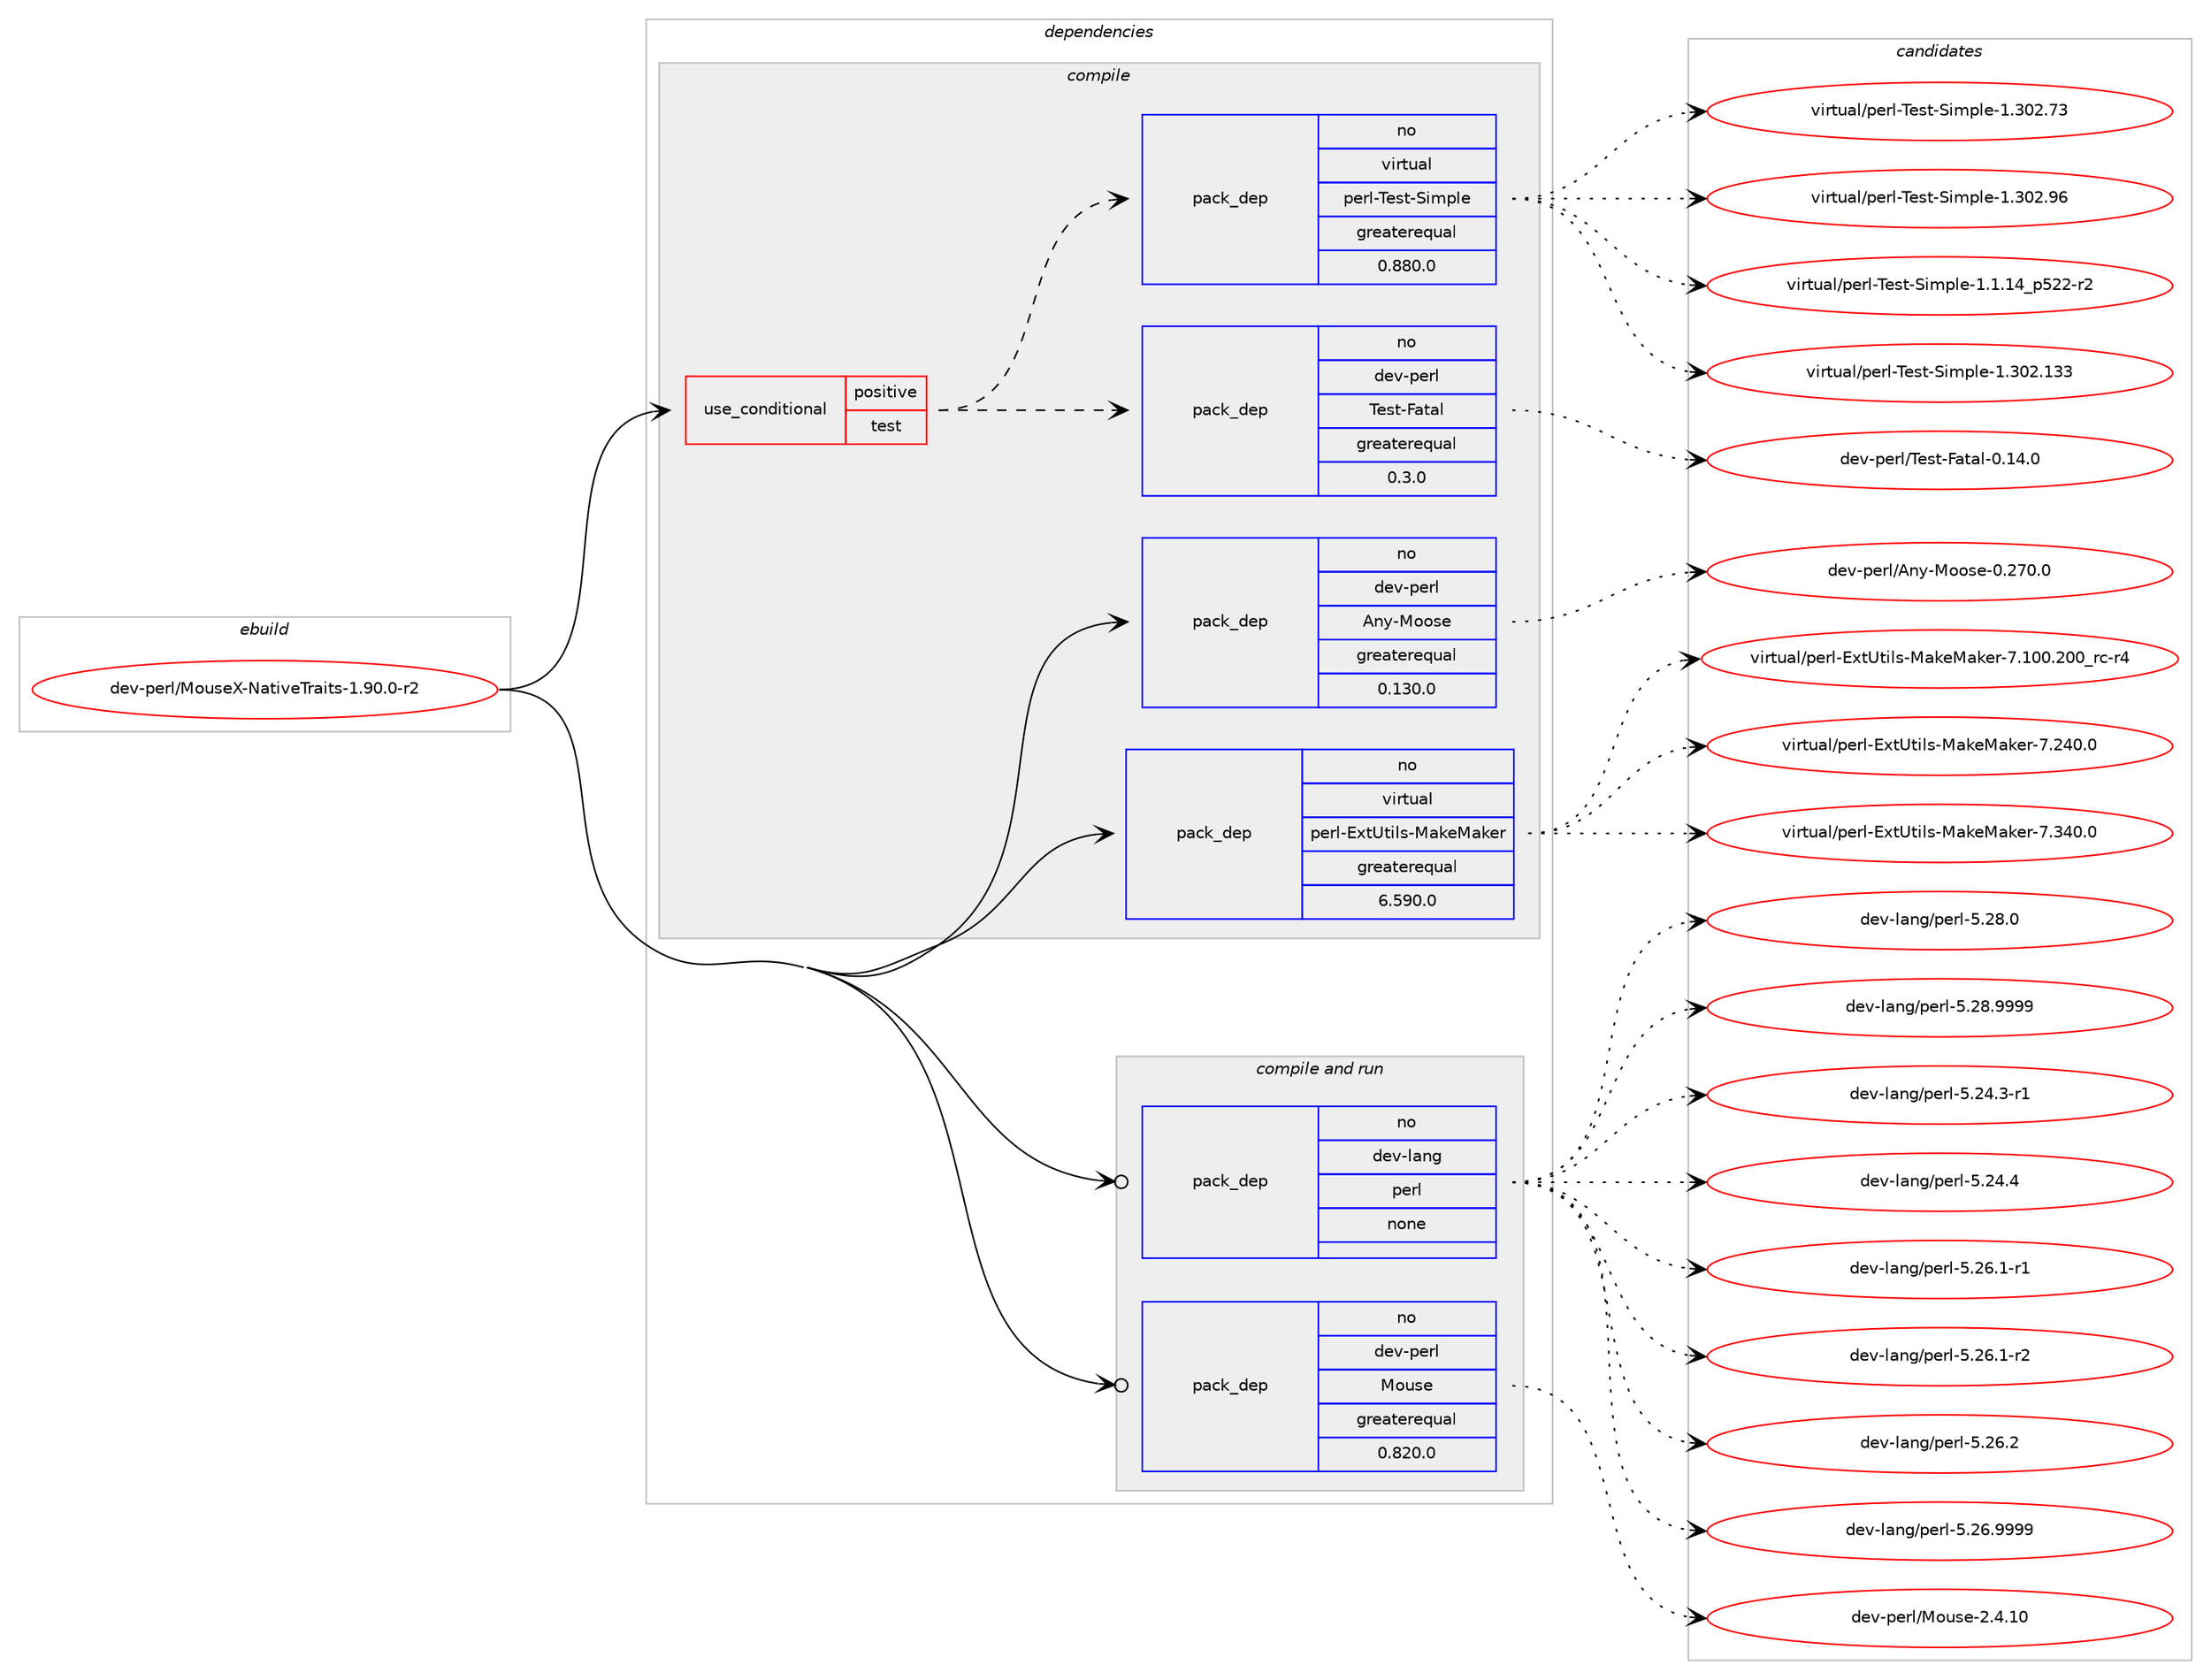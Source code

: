 digraph prolog {

# *************
# Graph options
# *************

newrank=true;
concentrate=true;
compound=true;
graph [rankdir=LR,fontname=Helvetica,fontsize=10,ranksep=1.5];#, ranksep=2.5, nodesep=0.2];
edge  [arrowhead=vee];
node  [fontname=Helvetica,fontsize=10];

# **********
# The ebuild
# **********

subgraph cluster_leftcol {
color=gray;
rank=same;
label=<<i>ebuild</i>>;
id [label="dev-perl/MouseX-NativeTraits-1.90.0-r2", color=red, width=4, href="../dev-perl/MouseX-NativeTraits-1.90.0-r2.svg"];
}

# ****************
# The dependencies
# ****************

subgraph cluster_midcol {
color=gray;
label=<<i>dependencies</i>>;
subgraph cluster_compile {
fillcolor="#eeeeee";
style=filled;
label=<<i>compile</i>>;
subgraph cond368535 {
dependency1385863 [label=<<TABLE BORDER="0" CELLBORDER="1" CELLSPACING="0" CELLPADDING="4"><TR><TD ROWSPAN="3" CELLPADDING="10">use_conditional</TD></TR><TR><TD>positive</TD></TR><TR><TD>test</TD></TR></TABLE>>, shape=none, color=red];
subgraph pack994273 {
dependency1385864 [label=<<TABLE BORDER="0" CELLBORDER="1" CELLSPACING="0" CELLPADDING="4" WIDTH="220"><TR><TD ROWSPAN="6" CELLPADDING="30">pack_dep</TD></TR><TR><TD WIDTH="110">no</TD></TR><TR><TD>dev-perl</TD></TR><TR><TD>Test-Fatal</TD></TR><TR><TD>greaterequal</TD></TR><TR><TD>0.3.0</TD></TR></TABLE>>, shape=none, color=blue];
}
dependency1385863:e -> dependency1385864:w [weight=20,style="dashed",arrowhead="vee"];
subgraph pack994274 {
dependency1385865 [label=<<TABLE BORDER="0" CELLBORDER="1" CELLSPACING="0" CELLPADDING="4" WIDTH="220"><TR><TD ROWSPAN="6" CELLPADDING="30">pack_dep</TD></TR><TR><TD WIDTH="110">no</TD></TR><TR><TD>virtual</TD></TR><TR><TD>perl-Test-Simple</TD></TR><TR><TD>greaterequal</TD></TR><TR><TD>0.880.0</TD></TR></TABLE>>, shape=none, color=blue];
}
dependency1385863:e -> dependency1385865:w [weight=20,style="dashed",arrowhead="vee"];
}
id:e -> dependency1385863:w [weight=20,style="solid",arrowhead="vee"];
subgraph pack994275 {
dependency1385866 [label=<<TABLE BORDER="0" CELLBORDER="1" CELLSPACING="0" CELLPADDING="4" WIDTH="220"><TR><TD ROWSPAN="6" CELLPADDING="30">pack_dep</TD></TR><TR><TD WIDTH="110">no</TD></TR><TR><TD>dev-perl</TD></TR><TR><TD>Any-Moose</TD></TR><TR><TD>greaterequal</TD></TR><TR><TD>0.130.0</TD></TR></TABLE>>, shape=none, color=blue];
}
id:e -> dependency1385866:w [weight=20,style="solid",arrowhead="vee"];
subgraph pack994276 {
dependency1385867 [label=<<TABLE BORDER="0" CELLBORDER="1" CELLSPACING="0" CELLPADDING="4" WIDTH="220"><TR><TD ROWSPAN="6" CELLPADDING="30">pack_dep</TD></TR><TR><TD WIDTH="110">no</TD></TR><TR><TD>virtual</TD></TR><TR><TD>perl-ExtUtils-MakeMaker</TD></TR><TR><TD>greaterequal</TD></TR><TR><TD>6.590.0</TD></TR></TABLE>>, shape=none, color=blue];
}
id:e -> dependency1385867:w [weight=20,style="solid",arrowhead="vee"];
}
subgraph cluster_compileandrun {
fillcolor="#eeeeee";
style=filled;
label=<<i>compile and run</i>>;
subgraph pack994277 {
dependency1385868 [label=<<TABLE BORDER="0" CELLBORDER="1" CELLSPACING="0" CELLPADDING="4" WIDTH="220"><TR><TD ROWSPAN="6" CELLPADDING="30">pack_dep</TD></TR><TR><TD WIDTH="110">no</TD></TR><TR><TD>dev-lang</TD></TR><TR><TD>perl</TD></TR><TR><TD>none</TD></TR><TR><TD></TD></TR></TABLE>>, shape=none, color=blue];
}
id:e -> dependency1385868:w [weight=20,style="solid",arrowhead="odotvee"];
subgraph pack994278 {
dependency1385869 [label=<<TABLE BORDER="0" CELLBORDER="1" CELLSPACING="0" CELLPADDING="4" WIDTH="220"><TR><TD ROWSPAN="6" CELLPADDING="30">pack_dep</TD></TR><TR><TD WIDTH="110">no</TD></TR><TR><TD>dev-perl</TD></TR><TR><TD>Mouse</TD></TR><TR><TD>greaterequal</TD></TR><TR><TD>0.820.0</TD></TR></TABLE>>, shape=none, color=blue];
}
id:e -> dependency1385869:w [weight=20,style="solid",arrowhead="odotvee"];
}
subgraph cluster_run {
fillcolor="#eeeeee";
style=filled;
label=<<i>run</i>>;
}
}

# **************
# The candidates
# **************

subgraph cluster_choices {
rank=same;
color=gray;
label=<<i>candidates</i>>;

subgraph choice994273 {
color=black;
nodesep=1;
choice1001011184511210111410847841011151164570971169710845484649524648 [label="dev-perl/Test-Fatal-0.14.0", color=red, width=4,href="../dev-perl/Test-Fatal-0.14.0.svg"];
dependency1385864:e -> choice1001011184511210111410847841011151164570971169710845484649524648:w [style=dotted,weight="100"];
}
subgraph choice994274 {
color=black;
nodesep=1;
choice11810511411611797108471121011141084584101115116458310510911210810145494649464952951125350504511450 [label="virtual/perl-Test-Simple-1.1.14_p522-r2", color=red, width=4,href="../virtual/perl-Test-Simple-1.1.14_p522-r2.svg"];
choice11810511411611797108471121011141084584101115116458310510911210810145494651485046495151 [label="virtual/perl-Test-Simple-1.302.133", color=red, width=4,href="../virtual/perl-Test-Simple-1.302.133.svg"];
choice118105114116117971084711210111410845841011151164583105109112108101454946514850465551 [label="virtual/perl-Test-Simple-1.302.73", color=red, width=4,href="../virtual/perl-Test-Simple-1.302.73.svg"];
choice118105114116117971084711210111410845841011151164583105109112108101454946514850465754 [label="virtual/perl-Test-Simple-1.302.96", color=red, width=4,href="../virtual/perl-Test-Simple-1.302.96.svg"];
dependency1385865:e -> choice11810511411611797108471121011141084584101115116458310510911210810145494649464952951125350504511450:w [style=dotted,weight="100"];
dependency1385865:e -> choice11810511411611797108471121011141084584101115116458310510911210810145494651485046495151:w [style=dotted,weight="100"];
dependency1385865:e -> choice118105114116117971084711210111410845841011151164583105109112108101454946514850465551:w [style=dotted,weight="100"];
dependency1385865:e -> choice118105114116117971084711210111410845841011151164583105109112108101454946514850465754:w [style=dotted,weight="100"];
}
subgraph choice994275 {
color=black;
nodesep=1;
choice10010111845112101114108476511012145771111111151014548465055484648 [label="dev-perl/Any-Moose-0.270.0", color=red, width=4,href="../dev-perl/Any-Moose-0.270.0.svg"];
dependency1385866:e -> choice10010111845112101114108476511012145771111111151014548465055484648:w [style=dotted,weight="100"];
}
subgraph choice994276 {
color=black;
nodesep=1;
choice118105114116117971084711210111410845691201168511610510811545779710710177971071011144555464948484650484895114994511452 [label="virtual/perl-ExtUtils-MakeMaker-7.100.200_rc-r4", color=red, width=4,href="../virtual/perl-ExtUtils-MakeMaker-7.100.200_rc-r4.svg"];
choice118105114116117971084711210111410845691201168511610510811545779710710177971071011144555465052484648 [label="virtual/perl-ExtUtils-MakeMaker-7.240.0", color=red, width=4,href="../virtual/perl-ExtUtils-MakeMaker-7.240.0.svg"];
choice118105114116117971084711210111410845691201168511610510811545779710710177971071011144555465152484648 [label="virtual/perl-ExtUtils-MakeMaker-7.340.0", color=red, width=4,href="../virtual/perl-ExtUtils-MakeMaker-7.340.0.svg"];
dependency1385867:e -> choice118105114116117971084711210111410845691201168511610510811545779710710177971071011144555464948484650484895114994511452:w [style=dotted,weight="100"];
dependency1385867:e -> choice118105114116117971084711210111410845691201168511610510811545779710710177971071011144555465052484648:w [style=dotted,weight="100"];
dependency1385867:e -> choice118105114116117971084711210111410845691201168511610510811545779710710177971071011144555465152484648:w [style=dotted,weight="100"];
}
subgraph choice994277 {
color=black;
nodesep=1;
choice100101118451089711010347112101114108455346505246514511449 [label="dev-lang/perl-5.24.3-r1", color=red, width=4,href="../dev-lang/perl-5.24.3-r1.svg"];
choice10010111845108971101034711210111410845534650524652 [label="dev-lang/perl-5.24.4", color=red, width=4,href="../dev-lang/perl-5.24.4.svg"];
choice100101118451089711010347112101114108455346505446494511449 [label="dev-lang/perl-5.26.1-r1", color=red, width=4,href="../dev-lang/perl-5.26.1-r1.svg"];
choice100101118451089711010347112101114108455346505446494511450 [label="dev-lang/perl-5.26.1-r2", color=red, width=4,href="../dev-lang/perl-5.26.1-r2.svg"];
choice10010111845108971101034711210111410845534650544650 [label="dev-lang/perl-5.26.2", color=red, width=4,href="../dev-lang/perl-5.26.2.svg"];
choice10010111845108971101034711210111410845534650544657575757 [label="dev-lang/perl-5.26.9999", color=red, width=4,href="../dev-lang/perl-5.26.9999.svg"];
choice10010111845108971101034711210111410845534650564648 [label="dev-lang/perl-5.28.0", color=red, width=4,href="../dev-lang/perl-5.28.0.svg"];
choice10010111845108971101034711210111410845534650564657575757 [label="dev-lang/perl-5.28.9999", color=red, width=4,href="../dev-lang/perl-5.28.9999.svg"];
dependency1385868:e -> choice100101118451089711010347112101114108455346505246514511449:w [style=dotted,weight="100"];
dependency1385868:e -> choice10010111845108971101034711210111410845534650524652:w [style=dotted,weight="100"];
dependency1385868:e -> choice100101118451089711010347112101114108455346505446494511449:w [style=dotted,weight="100"];
dependency1385868:e -> choice100101118451089711010347112101114108455346505446494511450:w [style=dotted,weight="100"];
dependency1385868:e -> choice10010111845108971101034711210111410845534650544650:w [style=dotted,weight="100"];
dependency1385868:e -> choice10010111845108971101034711210111410845534650544657575757:w [style=dotted,weight="100"];
dependency1385868:e -> choice10010111845108971101034711210111410845534650564648:w [style=dotted,weight="100"];
dependency1385868:e -> choice10010111845108971101034711210111410845534650564657575757:w [style=dotted,weight="100"];
}
subgraph choice994278 {
color=black;
nodesep=1;
choice10010111845112101114108477711111711510145504652464948 [label="dev-perl/Mouse-2.4.10", color=red, width=4,href="../dev-perl/Mouse-2.4.10.svg"];
dependency1385869:e -> choice10010111845112101114108477711111711510145504652464948:w [style=dotted,weight="100"];
}
}

}

